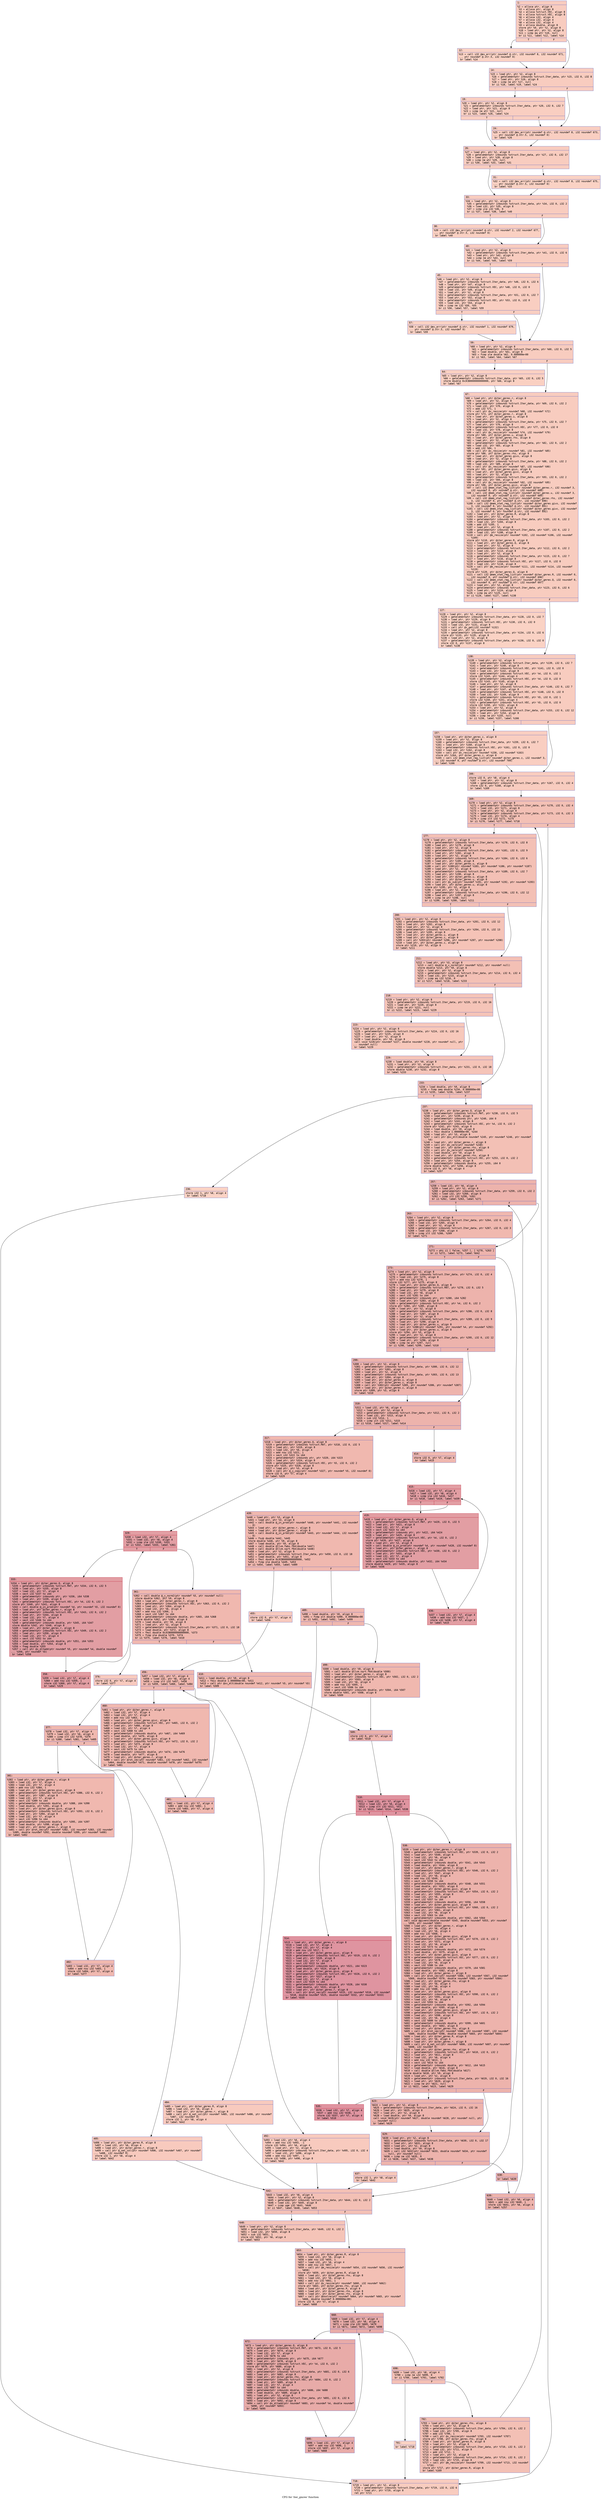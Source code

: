 digraph "CFG for 'iter_gmres' function" {
	label="CFG for 'iter_gmres' function";

	Node0x6000006f90e0 [shape=record,color="#3d50c3ff", style=filled, fillcolor="#f08b6e70" fontname="Courier",label="{1:\l|  %2 = alloca ptr, align 8\l  %3 = alloca ptr, align 8\l  %4 = alloca %struct.VEC, align 8\l  %5 = alloca %struct.VEC, align 8\l  %6 = alloca i32, align 4\l  %7 = alloca i32, align 4\l  %8 = alloca i32, align 4\l  %9 = alloca double, align 8\l  store ptr %0, ptr %2, align 8\l  %10 = load ptr, ptr %2, align 8\l  %11 = icmp eq ptr %10, null\l  br i1 %11, label %12, label %14\l|{<s0>T|<s1>F}}"];
	Node0x6000006f90e0:s0 -> Node0x6000006f9130[tooltip="1 -> 12\nProbability 37.50%" ];
	Node0x6000006f90e0:s1 -> Node0x6000006f9180[tooltip="1 -> 14\nProbability 62.50%" ];
	Node0x6000006f9130 [shape=record,color="#3d50c3ff", style=filled, fillcolor="#f4987a70" fontname="Courier",label="{12:\l|  %13 = call i32 @ev_err(ptr noundef @.str, i32 noundef 8, i32 noundef 671,\l... ptr noundef @.str.5, i32 noundef 0)\l  br label %14\l}"];
	Node0x6000006f9130 -> Node0x6000006f9180[tooltip="12 -> 14\nProbability 100.00%" ];
	Node0x6000006f9180 [shape=record,color="#3d50c3ff", style=filled, fillcolor="#f08b6e70" fontname="Courier",label="{14:\l|  %15 = load ptr, ptr %2, align 8\l  %16 = getelementptr inbounds %struct.Iter_data, ptr %15, i32 0, i32 8\l  %17 = load ptr, ptr %16, align 8\l  %18 = icmp ne ptr %17, null\l  br i1 %18, label %19, label %24\l|{<s0>T|<s1>F}}"];
	Node0x6000006f9180:s0 -> Node0x6000006f91d0[tooltip="14 -> 19\nProbability 62.50%" ];
	Node0x6000006f9180:s1 -> Node0x6000006f9220[tooltip="14 -> 24\nProbability 37.50%" ];
	Node0x6000006f91d0 [shape=record,color="#3d50c3ff", style=filled, fillcolor="#f2907270" fontname="Courier",label="{19:\l|  %20 = load ptr, ptr %2, align 8\l  %21 = getelementptr inbounds %struct.Iter_data, ptr %20, i32 0, i32 7\l  %22 = load ptr, ptr %21, align 8\l  %23 = icmp ne ptr %22, null\l  br i1 %23, label %26, label %24\l|{<s0>T|<s1>F}}"];
	Node0x6000006f91d0:s0 -> Node0x6000006f9270[tooltip="19 -> 26\nProbability 62.50%" ];
	Node0x6000006f91d0:s1 -> Node0x6000006f9220[tooltip="19 -> 24\nProbability 37.50%" ];
	Node0x6000006f9220 [shape=record,color="#3d50c3ff", style=filled, fillcolor="#f2907270" fontname="Courier",label="{24:\l|  %25 = call i32 @ev_err(ptr noundef @.str, i32 noundef 8, i32 noundef 673,\l... ptr noundef @.str.5, i32 noundef 0)\l  br label %26\l}"];
	Node0x6000006f9220 -> Node0x6000006f9270[tooltip="24 -> 26\nProbability 100.00%" ];
	Node0x6000006f9270 [shape=record,color="#3d50c3ff", style=filled, fillcolor="#f08b6e70" fontname="Courier",label="{26:\l|  %27 = load ptr, ptr %2, align 8\l  %28 = getelementptr inbounds %struct.Iter_data, ptr %27, i32 0, i32 17\l  %29 = load ptr, ptr %28, align 8\l  %30 = icmp ne ptr %29, null\l  br i1 %30, label %33, label %31\l|{<s0>T|<s1>F}}"];
	Node0x6000006f9270:s0 -> Node0x6000006f9310[tooltip="26 -> 33\nProbability 62.50%" ];
	Node0x6000006f9270:s1 -> Node0x6000006f92c0[tooltip="26 -> 31\nProbability 37.50%" ];
	Node0x6000006f92c0 [shape=record,color="#3d50c3ff", style=filled, fillcolor="#f4987a70" fontname="Courier",label="{31:\l|  %32 = call i32 @ev_err(ptr noundef @.str, i32 noundef 8, i32 noundef 675,\l... ptr noundef @.str.5, i32 noundef 0)\l  br label %33\l}"];
	Node0x6000006f92c0 -> Node0x6000006f9310[tooltip="31 -> 33\nProbability 100.00%" ];
	Node0x6000006f9310 [shape=record,color="#3d50c3ff", style=filled, fillcolor="#f08b6e70" fontname="Courier",label="{33:\l|  %34 = load ptr, ptr %2, align 8\l  %35 = getelementptr inbounds %struct.Iter_data, ptr %34, i32 0, i32 2\l  %36 = load i32, ptr %35, align 8\l  %37 = icmp ule i32 %36, 0\l  br i1 %37, label %38, label %40\l|{<s0>T|<s1>F}}"];
	Node0x6000006f9310:s0 -> Node0x6000006f9360[tooltip="33 -> 38\nProbability 50.00%" ];
	Node0x6000006f9310:s1 -> Node0x6000006f93b0[tooltip="33 -> 40\nProbability 50.00%" ];
	Node0x6000006f9360 [shape=record,color="#3d50c3ff", style=filled, fillcolor="#f3947570" fontname="Courier",label="{38:\l|  %39 = call i32 @ev_err(ptr noundef @.str, i32 noundef 2, i32 noundef 677,\l... ptr noundef @.str.5, i32 noundef 0)\l  br label %40\l}"];
	Node0x6000006f9360 -> Node0x6000006f93b0[tooltip="38 -> 40\nProbability 100.00%" ];
	Node0x6000006f93b0 [shape=record,color="#3d50c3ff", style=filled, fillcolor="#f08b6e70" fontname="Courier",label="{40:\l|  %41 = load ptr, ptr %2, align 8\l  %42 = getelementptr inbounds %struct.Iter_data, ptr %41, i32 0, i32 6\l  %43 = load ptr, ptr %42, align 8\l  %44 = icmp ne ptr %43, null\l  br i1 %44, label %45, label %59\l|{<s0>T|<s1>F}}"];
	Node0x6000006f93b0:s0 -> Node0x6000006f9400[tooltip="40 -> 45\nProbability 62.50%" ];
	Node0x6000006f93b0:s1 -> Node0x6000006f94a0[tooltip="40 -> 59\nProbability 37.50%" ];
	Node0x6000006f9400 [shape=record,color="#3d50c3ff", style=filled, fillcolor="#f2907270" fontname="Courier",label="{45:\l|  %46 = load ptr, ptr %2, align 8\l  %47 = getelementptr inbounds %struct.Iter_data, ptr %46, i32 0, i32 6\l  %48 = load ptr, ptr %47, align 8\l  %49 = getelementptr inbounds %struct.VEC, ptr %48, i32 0, i32 0\l  %50 = load i32, ptr %49, align 8\l  %51 = load ptr, ptr %2, align 8\l  %52 = getelementptr inbounds %struct.Iter_data, ptr %51, i32 0, i32 7\l  %53 = load ptr, ptr %52, align 8\l  %54 = getelementptr inbounds %struct.VEC, ptr %53, i32 0, i32 0\l  %55 = load i32, ptr %54, align 8\l  %56 = icmp ne i32 %50, %55\l  br i1 %56, label %57, label %59\l|{<s0>T|<s1>F}}"];
	Node0x6000006f9400:s0 -> Node0x6000006f9450[tooltip="45 -> 57\nProbability 50.00%" ];
	Node0x6000006f9400:s1 -> Node0x6000006f94a0[tooltip="45 -> 59\nProbability 50.00%" ];
	Node0x6000006f9450 [shape=record,color="#3d50c3ff", style=filled, fillcolor="#f4987a70" fontname="Courier",label="{57:\l|  %58 = call i32 @ev_err(ptr noundef @.str, i32 noundef 1, i32 noundef 679,\l... ptr noundef @.str.5, i32 noundef 0)\l  br label %59\l}"];
	Node0x6000006f9450 -> Node0x6000006f94a0[tooltip="57 -> 59\nProbability 100.00%" ];
	Node0x6000006f94a0 [shape=record,color="#3d50c3ff", style=filled, fillcolor="#f08b6e70" fontname="Courier",label="{59:\l|  %60 = load ptr, ptr %2, align 8\l  %61 = getelementptr inbounds %struct.Iter_data, ptr %60, i32 0, i32 5\l  %62 = load double, ptr %61, align 8\l  %63 = fcmp ole double %62, 0.000000e+00\l  br i1 %63, label %64, label %67\l|{<s0>T|<s1>F}}"];
	Node0x6000006f94a0:s0 -> Node0x6000006f94f0[tooltip="59 -> 64\nProbability 50.00%" ];
	Node0x6000006f94a0:s1 -> Node0x6000006f9540[tooltip="59 -> 67\nProbability 50.00%" ];
	Node0x6000006f94f0 [shape=record,color="#3d50c3ff", style=filled, fillcolor="#f3947570" fontname="Courier",label="{64:\l|  %65 = load ptr, ptr %2, align 8\l  %66 = getelementptr inbounds %struct.Iter_data, ptr %65, i32 0, i32 5\l  store double 0x3CB0000000000000, ptr %66, align 8\l  br label %67\l}"];
	Node0x6000006f94f0 -> Node0x6000006f9540[tooltip="64 -> 67\nProbability 100.00%" ];
	Node0x6000006f9540 [shape=record,color="#3d50c3ff", style=filled, fillcolor="#f08b6e70" fontname="Courier",label="{67:\l|  %68 = load ptr, ptr @iter_gmres.r, align 8\l  %69 = load ptr, ptr %2, align 8\l  %70 = getelementptr inbounds %struct.Iter_data, ptr %69, i32 0, i32 2\l  %71 = load i32, ptr %70, align 8\l  %72 = add i32 %71, 1\l  %73 = call ptr @v_resize(ptr noundef %68, i32 noundef %72)\l  store ptr %73, ptr @iter_gmres.r, align 8\l  %74 = load ptr, ptr @iter_gmres.u, align 8\l  %75 = load ptr, ptr %2, align 8\l  %76 = getelementptr inbounds %struct.Iter_data, ptr %75, i32 0, i32 7\l  %77 = load ptr, ptr %76, align 8\l  %78 = getelementptr inbounds %struct.VEC, ptr %77, i32 0, i32 0\l  %79 = load i32, ptr %78, align 8\l  %80 = call ptr @v_resize(ptr noundef %74, i32 noundef %79)\l  store ptr %80, ptr @iter_gmres.u, align 8\l  %81 = load ptr, ptr @iter_gmres.rhs, align 8\l  %82 = load ptr, ptr %2, align 8\l  %83 = getelementptr inbounds %struct.Iter_data, ptr %82, i32 0, i32 2\l  %84 = load i32, ptr %83, align 8\l  %85 = add i32 %84, 1\l  %86 = call ptr @v_resize(ptr noundef %81, i32 noundef %85)\l  store ptr %86, ptr @iter_gmres.rhs, align 8\l  %87 = load ptr, ptr @iter_gmres.givs, align 8\l  %88 = load ptr, ptr %2, align 8\l  %89 = getelementptr inbounds %struct.Iter_data, ptr %88, i32 0, i32 2\l  %90 = load i32, ptr %89, align 8\l  %91 = call ptr @v_resize(ptr noundef %87, i32 noundef %90)\l  store ptr %91, ptr @iter_gmres.givs, align 8\l  %92 = load ptr, ptr @iter_gmres.givc, align 8\l  %93 = load ptr, ptr %2, align 8\l  %94 = getelementptr inbounds %struct.Iter_data, ptr %93, i32 0, i32 2\l  %95 = load i32, ptr %94, align 8\l  %96 = call ptr @v_resize(ptr noundef %92, i32 noundef %95)\l  store ptr %96, ptr @iter_gmres.givc, align 8\l  %97 = call i32 @mem_stat_reg_list(ptr noundef @iter_gmres.r, i32 noundef 3,\l... i32 noundef 0, ptr noundef @.str, i32 noundef 688)\l  %98 = call i32 @mem_stat_reg_list(ptr noundef @iter_gmres.u, i32 noundef 3,\l... i32 noundef 0, ptr noundef @.str, i32 noundef 689)\l  %99 = call i32 @mem_stat_reg_list(ptr noundef @iter_gmres.rhs, i32 noundef\l... 3, i32 noundef 0, ptr noundef @.str, i32 noundef 690)\l  %100 = call i32 @mem_stat_reg_list(ptr noundef @iter_gmres.givs, i32 noundef\l... 3, i32 noundef 0, ptr noundef @.str, i32 noundef 691)\l  %101 = call i32 @mem_stat_reg_list(ptr noundef @iter_gmres.givc, i32 noundef\l... 3, i32 noundef 0, ptr noundef @.str, i32 noundef 692)\l  %102 = load ptr, ptr @iter_gmres.R, align 8\l  %103 = load ptr, ptr %2, align 8\l  %104 = getelementptr inbounds %struct.Iter_data, ptr %103, i32 0, i32 2\l  %105 = load i32, ptr %104, align 8\l  %106 = add i32 %105, 1\l  %107 = load ptr, ptr %2, align 8\l  %108 = getelementptr inbounds %struct.Iter_data, ptr %107, i32 0, i32 2\l  %109 = load i32, ptr %108, align 8\l  %110 = call ptr @m_resize(ptr noundef %102, i32 noundef %106, i32 noundef\l... %109)\l  store ptr %110, ptr @iter_gmres.R, align 8\l  %111 = load ptr, ptr @iter_gmres.Q, align 8\l  %112 = load ptr, ptr %2, align 8\l  %113 = getelementptr inbounds %struct.Iter_data, ptr %112, i32 0, i32 2\l  %114 = load i32, ptr %113, align 8\l  %115 = load ptr, ptr %2, align 8\l  %116 = getelementptr inbounds %struct.Iter_data, ptr %115, i32 0, i32 7\l  %117 = load ptr, ptr %116, align 8\l  %118 = getelementptr inbounds %struct.VEC, ptr %117, i32 0, i32 0\l  %119 = load i32, ptr %118, align 8\l  %120 = call ptr @m_resize(ptr noundef %111, i32 noundef %114, i32 noundef\l... %119)\l  store ptr %120, ptr @iter_gmres.Q, align 8\l  %121 = call i32 @mem_stat_reg_list(ptr noundef @iter_gmres.R, i32 noundef 0,\l... i32 noundef 0, ptr noundef @.str, i32 noundef 696)\l  %122 = call i32 @mem_stat_reg_list(ptr noundef @iter_gmres.Q, i32 noundef 0,\l... i32 noundef 0, ptr noundef @.str, i32 noundef 697)\l  %123 = load ptr, ptr %2, align 8\l  %124 = getelementptr inbounds %struct.Iter_data, ptr %123, i32 0, i32 6\l  %125 = load ptr, ptr %124, align 8\l  %126 = icmp eq ptr %125, null\l  br i1 %126, label %127, label %138\l|{<s0>T|<s1>F}}"];
	Node0x6000006f9540:s0 -> Node0x6000006f9590[tooltip="67 -> 127\nProbability 37.50%" ];
	Node0x6000006f9540:s1 -> Node0x6000006f95e0[tooltip="67 -> 138\nProbability 62.50%" ];
	Node0x6000006f9590 [shape=record,color="#3d50c3ff", style=filled, fillcolor="#f4987a70" fontname="Courier",label="{127:\l|  %128 = load ptr, ptr %2, align 8\l  %129 = getelementptr inbounds %struct.Iter_data, ptr %128, i32 0, i32 7\l  %130 = load ptr, ptr %129, align 8\l  %131 = getelementptr inbounds %struct.VEC, ptr %130, i32 0, i32 0\l  %132 = load i32, ptr %131, align 8\l  %133 = call ptr @v_get(i32 noundef %132)\l  %134 = load ptr, ptr %2, align 8\l  %135 = getelementptr inbounds %struct.Iter_data, ptr %134, i32 0, i32 6\l  store ptr %133, ptr %135, align 8\l  %136 = load ptr, ptr %2, align 8\l  %137 = getelementptr inbounds %struct.Iter_data, ptr %136, i32 0, i32 0\l  store i32 0, ptr %137, align 8\l  br label %138\l}"];
	Node0x6000006f9590 -> Node0x6000006f95e0[tooltip="127 -> 138\nProbability 100.00%" ];
	Node0x6000006f95e0 [shape=record,color="#3d50c3ff", style=filled, fillcolor="#f08b6e70" fontname="Courier",label="{138:\l|  %139 = load ptr, ptr %2, align 8\l  %140 = getelementptr inbounds %struct.Iter_data, ptr %139, i32 0, i32 7\l  %141 = load ptr, ptr %140, align 8\l  %142 = getelementptr inbounds %struct.VEC, ptr %141, i32 0, i32 0\l  %143 = load i32, ptr %142, align 8\l  %144 = getelementptr inbounds %struct.VEC, ptr %4, i32 0, i32 1\l  store i32 %143, ptr %144, align 4\l  %145 = getelementptr inbounds %struct.VEC, ptr %4, i32 0, i32 0\l  store i32 %143, ptr %145, align 8\l  %146 = load ptr, ptr %2, align 8\l  %147 = getelementptr inbounds %struct.Iter_data, ptr %146, i32 0, i32 7\l  %148 = load ptr, ptr %147, align 8\l  %149 = getelementptr inbounds %struct.VEC, ptr %148, i32 0, i32 0\l  %150 = load i32, ptr %149, align 8\l  %151 = getelementptr inbounds %struct.VEC, ptr %5, i32 0, i32 1\l  store i32 %150, ptr %151, align 4\l  %152 = getelementptr inbounds %struct.VEC, ptr %5, i32 0, i32 0\l  store i32 %150, ptr %152, align 8\l  %153 = load ptr, ptr %2, align 8\l  %154 = getelementptr inbounds %struct.Iter_data, ptr %153, i32 0, i32 12\l  %155 = load ptr, ptr %154, align 8\l  %156 = icmp ne ptr %155, null\l  br i1 %156, label %157, label %166\l|{<s0>T|<s1>F}}"];
	Node0x6000006f95e0:s0 -> Node0x6000006f9630[tooltip="138 -> 157\nProbability 62.50%" ];
	Node0x6000006f95e0:s1 -> Node0x6000006f9680[tooltip="138 -> 166\nProbability 37.50%" ];
	Node0x6000006f9630 [shape=record,color="#3d50c3ff", style=filled, fillcolor="#f2907270" fontname="Courier",label="{157:\l|  %158 = load ptr, ptr @iter_gmres.z, align 8\l  %159 = load ptr, ptr %2, align 8\l  %160 = getelementptr inbounds %struct.Iter_data, ptr %159, i32 0, i32 7\l  %161 = load ptr, ptr %160, align 8\l  %162 = getelementptr inbounds %struct.VEC, ptr %161, i32 0, i32 0\l  %163 = load i32, ptr %162, align 8\l  %164 = call ptr @v_resize(ptr noundef %158, i32 noundef %163)\l  store ptr %164, ptr @iter_gmres.z, align 8\l  %165 = call i32 @mem_stat_reg_list(ptr noundef @iter_gmres.z, i32 noundef 3,\l... i32 noundef 0, ptr noundef @.str, i32 noundef 709)\l  br label %166\l}"];
	Node0x6000006f9630 -> Node0x6000006f9680[tooltip="157 -> 166\nProbability 100.00%" ];
	Node0x6000006f9680 [shape=record,color="#3d50c3ff", style=filled, fillcolor="#f08b6e70" fontname="Courier",label="{166:\l|  store i32 0, ptr %8, align 4\l  %167 = load ptr, ptr %2, align 8\l  %168 = getelementptr inbounds %struct.Iter_data, ptr %167, i32 0, i32 4\l  store i32 0, ptr %168, align 8\l  br label %169\l}"];
	Node0x6000006f9680 -> Node0x6000006f96d0[tooltip="166 -> 169\nProbability 100.00%" ];
	Node0x6000006f96d0 [shape=record,color="#3d50c3ff", style=filled, fillcolor="#e5705870" fontname="Courier",label="{169:\l|  %170 = load ptr, ptr %2, align 8\l  %171 = getelementptr inbounds %struct.Iter_data, ptr %170, i32 0, i32 4\l  %172 = load i32, ptr %171, align 8\l  %173 = load ptr, ptr %2, align 8\l  %174 = getelementptr inbounds %struct.Iter_data, ptr %173, i32 0, i32 3\l  %175 = load i32, ptr %174, align 4\l  %176 = icmp slt i32 %172, %175\l  br i1 %176, label %177, label %718\l|{<s0>T|<s1>F}}"];
	Node0x6000006f96d0:s0 -> Node0x6000006f9720[tooltip="169 -> 177\nProbability 96.88%" ];
	Node0x6000006f96d0:s1 -> Node0x6000006fa940[tooltip="169 -> 718\nProbability 3.12%" ];
	Node0x6000006f9720 [shape=record,color="#3d50c3ff", style=filled, fillcolor="#e5705870" fontname="Courier",label="{177:\l|  %178 = load ptr, ptr %2, align 8\l  %179 = getelementptr inbounds %struct.Iter_data, ptr %178, i32 0, i32 8\l  %180 = load ptr, ptr %179, align 8\l  %181 = load ptr, ptr %2, align 8\l  %182 = getelementptr inbounds %struct.Iter_data, ptr %181, i32 0, i32 9\l  %183 = load ptr, ptr %182, align 8\l  %184 = load ptr, ptr %2, align 8\l  %185 = getelementptr inbounds %struct.Iter_data, ptr %184, i32 0, i32 6\l  %186 = load ptr, ptr %185, align 8\l  %187 = load ptr, ptr @iter_gmres.u, align 8\l  %188 = call ptr %180(ptr noundef %183, ptr noundef %186, ptr noundef %187)\l  %189 = load ptr, ptr %2, align 8\l  %190 = getelementptr inbounds %struct.Iter_data, ptr %189, i32 0, i32 7\l  %191 = load ptr, ptr %190, align 8\l  %192 = load ptr, ptr @iter_gmres.u, align 8\l  %193 = load ptr, ptr @iter_gmres.u, align 8\l  %194 = call ptr @v_sub(ptr noundef %191, ptr noundef %192, ptr noundef %193)\l  %195 = load ptr, ptr @iter_gmres.u, align 8\l  store ptr %195, ptr %3, align 8\l  %196 = load ptr, ptr %2, align 8\l  %197 = getelementptr inbounds %struct.Iter_data, ptr %196, i32 0, i32 12\l  %198 = load ptr, ptr %197, align 8\l  %199 = icmp ne ptr %198, null\l  br i1 %199, label %200, label %211\l|{<s0>T|<s1>F}}"];
	Node0x6000006f9720:s0 -> Node0x6000006f9770[tooltip="177 -> 200\nProbability 62.50%" ];
	Node0x6000006f9720:s1 -> Node0x6000006f97c0[tooltip="177 -> 211\nProbability 37.50%" ];
	Node0x6000006f9770 [shape=record,color="#3d50c3ff", style=filled, fillcolor="#e8765c70" fontname="Courier",label="{200:\l|  %201 = load ptr, ptr %2, align 8\l  %202 = getelementptr inbounds %struct.Iter_data, ptr %201, i32 0, i32 12\l  %203 = load ptr, ptr %202, align 8\l  %204 = load ptr, ptr %2, align 8\l  %205 = getelementptr inbounds %struct.Iter_data, ptr %204, i32 0, i32 13\l  %206 = load ptr, ptr %205, align 8\l  %207 = load ptr, ptr @iter_gmres.u, align 8\l  %208 = load ptr, ptr @iter_gmres.z, align 8\l  %209 = call ptr %203(ptr noundef %206, ptr noundef %207, ptr noundef %208)\l  %210 = load ptr, ptr @iter_gmres.z, align 8\l  store ptr %210, ptr %3, align 8\l  br label %211\l}"];
	Node0x6000006f9770 -> Node0x6000006f97c0[tooltip="200 -> 211\nProbability 100.00%" ];
	Node0x6000006f97c0 [shape=record,color="#3d50c3ff", style=filled, fillcolor="#e5705870" fontname="Courier",label="{211:\l|  %212 = load ptr, ptr %3, align 8\l  %213 = call double @_v_norm2(ptr noundef %212, ptr noundef null)\l  store double %213, ptr %9, align 8\l  %214 = load ptr, ptr %2, align 8\l  %215 = getelementptr inbounds %struct.Iter_data, ptr %214, i32 0, i32 4\l  %216 = load i32, ptr %215, align 8\l  %217 = icmp eq i32 %216, 0\l  br i1 %217, label %218, label %233\l|{<s0>T|<s1>F}}"];
	Node0x6000006f97c0:s0 -> Node0x6000006f9810[tooltip="211 -> 218\nProbability 37.50%" ];
	Node0x6000006f97c0:s1 -> Node0x6000006f9900[tooltip="211 -> 233\nProbability 62.50%" ];
	Node0x6000006f9810 [shape=record,color="#3d50c3ff", style=filled, fillcolor="#e97a5f70" fontname="Courier",label="{218:\l|  %219 = load ptr, ptr %2, align 8\l  %220 = getelementptr inbounds %struct.Iter_data, ptr %219, i32 0, i32 16\l  %221 = load ptr, ptr %220, align 8\l  %222 = icmp ne ptr %221, null\l  br i1 %222, label %223, label %229\l|{<s0>T|<s1>F}}"];
	Node0x6000006f9810:s0 -> Node0x6000006f9860[tooltip="218 -> 223\nProbability 62.50%" ];
	Node0x6000006f9810:s1 -> Node0x6000006f98b0[tooltip="218 -> 229\nProbability 37.50%" ];
	Node0x6000006f9860 [shape=record,color="#3d50c3ff", style=filled, fillcolor="#ed836670" fontname="Courier",label="{223:\l|  %224 = load ptr, ptr %2, align 8\l  %225 = getelementptr inbounds %struct.Iter_data, ptr %224, i32 0, i32 16\l  %226 = load ptr, ptr %225, align 8\l  %227 = load ptr, ptr %2, align 8\l  %228 = load double, ptr %9, align 8\l  call void %226(ptr noundef %227, double noundef %228, ptr noundef null, ptr\l... noundef null)\l  br label %229\l}"];
	Node0x6000006f9860 -> Node0x6000006f98b0[tooltip="223 -> 229\nProbability 100.00%" ];
	Node0x6000006f98b0 [shape=record,color="#3d50c3ff", style=filled, fillcolor="#e97a5f70" fontname="Courier",label="{229:\l|  %230 = load double, ptr %9, align 8\l  %231 = load ptr, ptr %2, align 8\l  %232 = getelementptr inbounds %struct.Iter_data, ptr %231, i32 0, i32 18\l  store double %230, ptr %232, align 8\l  br label %233\l}"];
	Node0x6000006f98b0 -> Node0x6000006f9900[tooltip="229 -> 233\nProbability 100.00%" ];
	Node0x6000006f9900 [shape=record,color="#3d50c3ff", style=filled, fillcolor="#e5705870" fontname="Courier",label="{233:\l|  %234 = load double, ptr %9, align 8\l  %235 = fcmp oeq double %234, 0.000000e+00\l  br i1 %235, label %236, label %237\l|{<s0>T|<s1>F}}"];
	Node0x6000006f9900:s0 -> Node0x6000006f9950[tooltip="233 -> 236\nProbability 3.12%" ];
	Node0x6000006f9900:s1 -> Node0x6000006f99a0[tooltip="233 -> 237\nProbability 96.88%" ];
	Node0x6000006f9950 [shape=record,color="#3d50c3ff", style=filled, fillcolor="#f4987a70" fontname="Courier",label="{236:\l|  store i32 1, ptr %8, align 4\l  br label %718\l}"];
	Node0x6000006f9950 -> Node0x6000006fa940[tooltip="236 -> 718\nProbability 100.00%" ];
	Node0x6000006f99a0 [shape=record,color="#3d50c3ff", style=filled, fillcolor="#e5705870" fontname="Courier",label="{237:\l|  %238 = load ptr, ptr @iter_gmres.Q, align 8\l  %239 = getelementptr inbounds %struct.MAT, ptr %238, i32 0, i32 5\l  %240 = load ptr, ptr %239, align 8\l  %241 = getelementptr inbounds ptr, ptr %240, i64 0\l  %242 = load ptr, ptr %241, align 8\l  %243 = getelementptr inbounds %struct.VEC, ptr %4, i32 0, i32 2\l  store ptr %242, ptr %243, align 8\l  %244 = load double, ptr %9, align 8\l  %245 = fdiv double 1.000000e+00, %244\l  %246 = load ptr, ptr %3, align 8\l  %247 = call ptr @sv_mlt(double noundef %245, ptr noundef %246, ptr noundef\l... %4)\l  %248 = load ptr, ptr @iter_gmres.r, align 8\l  %249 = call ptr @v_zero(ptr noundef %248)\l  %250 = load ptr, ptr @iter_gmres.rhs, align 8\l  %251 = call ptr @v_zero(ptr noundef %250)\l  %252 = load double, ptr %9, align 8\l  %253 = load ptr, ptr @iter_gmres.rhs, align 8\l  %254 = getelementptr inbounds %struct.VEC, ptr %253, i32 0, i32 2\l  %255 = load ptr, ptr %254, align 8\l  %256 = getelementptr inbounds double, ptr %255, i64 0\l  store double %252, ptr %256, align 8\l  store i32 0, ptr %6, align 4\l  br label %257\l}"];
	Node0x6000006f99a0 -> Node0x6000006f99f0[tooltip="237 -> 257\nProbability 100.00%" ];
	Node0x6000006f99f0 [shape=record,color="#3d50c3ff", style=filled, fillcolor="#d6524470" fontname="Courier",label="{257:\l|  %258 = load i32, ptr %6, align 4\l  %259 = load ptr, ptr %2, align 8\l  %260 = getelementptr inbounds %struct.Iter_data, ptr %259, i32 0, i32 2\l  %261 = load i32, ptr %260, align 8\l  %262 = icmp ult i32 %258, %261\l  br i1 %262, label %263, label %271\l|{<s0>T|<s1>F}}"];
	Node0x6000006f99f0:s0 -> Node0x6000006f9a40[tooltip="257 -> 263\nProbability 50.00%" ];
	Node0x6000006f99f0:s1 -> Node0x6000006f9a90[tooltip="257 -> 271\nProbability 50.00%" ];
	Node0x6000006f9a40 [shape=record,color="#3d50c3ff", style=filled, fillcolor="#dc5d4a70" fontname="Courier",label="{263:\l|  %264 = load ptr, ptr %2, align 8\l  %265 = getelementptr inbounds %struct.Iter_data, ptr %264, i32 0, i32 4\l  %266 = load i32, ptr %265, align 8\l  %267 = load ptr, ptr %2, align 8\l  %268 = getelementptr inbounds %struct.Iter_data, ptr %267, i32 0, i32 3\l  %269 = load i32, ptr %268, align 4\l  %270 = icmp slt i32 %266, %269\l  br label %271\l}"];
	Node0x6000006f9a40 -> Node0x6000006f9a90[tooltip="263 -> 271\nProbability 100.00%" ];
	Node0x6000006f9a90 [shape=record,color="#3d50c3ff", style=filled, fillcolor="#d6524470" fontname="Courier",label="{271:\l|  %272 = phi i1 [ false, %257 ], [ %270, %263 ]\l  br i1 %272, label %273, label %642\l|{<s0>T|<s1>F}}"];
	Node0x6000006f9a90:s0 -> Node0x6000006f9ae0[tooltip="271 -> 273\nProbability 96.88%" ];
	Node0x6000006f9a90:s1 -> Node0x6000006fa670[tooltip="271 -> 642\nProbability 3.12%" ];
	Node0x6000006f9ae0 [shape=record,color="#3d50c3ff", style=filled, fillcolor="#d6524470" fontname="Courier",label="{273:\l|  %274 = load ptr, ptr %2, align 8\l  %275 = getelementptr inbounds %struct.Iter_data, ptr %274, i32 0, i32 4\l  %276 = load i32, ptr %275, align 8\l  %277 = add nsw i32 %276, 1\l  store i32 %277, ptr %275, align 8\l  %278 = load ptr, ptr @iter_gmres.Q, align 8\l  %279 = getelementptr inbounds %struct.MAT, ptr %278, i32 0, i32 5\l  %280 = load ptr, ptr %279, align 8\l  %281 = load i32, ptr %6, align 4\l  %282 = sext i32 %281 to i64\l  %283 = getelementptr inbounds ptr, ptr %280, i64 %282\l  %284 = load ptr, ptr %283, align 8\l  %285 = getelementptr inbounds %struct.VEC, ptr %4, i32 0, i32 2\l  store ptr %284, ptr %285, align 8\l  %286 = load ptr, ptr %2, align 8\l  %287 = getelementptr inbounds %struct.Iter_data, ptr %286, i32 0, i32 8\l  %288 = load ptr, ptr %287, align 8\l  %289 = load ptr, ptr %2, align 8\l  %290 = getelementptr inbounds %struct.Iter_data, ptr %289, i32 0, i32 9\l  %291 = load ptr, ptr %290, align 8\l  %292 = load ptr, ptr @iter_gmres.u, align 8\l  %293 = call ptr %288(ptr noundef %291, ptr noundef %4, ptr noundef %292)\l  %294 = load ptr, ptr @iter_gmres.u, align 8\l  store ptr %294, ptr %3, align 8\l  %295 = load ptr, ptr %2, align 8\l  %296 = getelementptr inbounds %struct.Iter_data, ptr %295, i32 0, i32 12\l  %297 = load ptr, ptr %296, align 8\l  %298 = icmp ne ptr %297, null\l  br i1 %298, label %299, label %310\l|{<s0>T|<s1>F}}"];
	Node0x6000006f9ae0:s0 -> Node0x6000006f9b30[tooltip="273 -> 299\nProbability 62.50%" ];
	Node0x6000006f9ae0:s1 -> Node0x6000006f9b80[tooltip="273 -> 310\nProbability 37.50%" ];
	Node0x6000006f9b30 [shape=record,color="#3d50c3ff", style=filled, fillcolor="#d8564670" fontname="Courier",label="{299:\l|  %300 = load ptr, ptr %2, align 8\l  %301 = getelementptr inbounds %struct.Iter_data, ptr %300, i32 0, i32 12\l  %302 = load ptr, ptr %301, align 8\l  %303 = load ptr, ptr %2, align 8\l  %304 = getelementptr inbounds %struct.Iter_data, ptr %303, i32 0, i32 13\l  %305 = load ptr, ptr %304, align 8\l  %306 = load ptr, ptr @iter_gmres.u, align 8\l  %307 = load ptr, ptr @iter_gmres.z, align 8\l  %308 = call ptr %302(ptr noundef %305, ptr noundef %306, ptr noundef %307)\l  %309 = load ptr, ptr @iter_gmres.z, align 8\l  store ptr %309, ptr %3, align 8\l  br label %310\l}"];
	Node0x6000006f9b30 -> Node0x6000006f9b80[tooltip="299 -> 310\nProbability 100.00%" ];
	Node0x6000006f9b80 [shape=record,color="#3d50c3ff", style=filled, fillcolor="#d6524470" fontname="Courier",label="{310:\l|  %311 = load i32, ptr %6, align 4\l  %312 = load ptr, ptr %2, align 8\l  %313 = getelementptr inbounds %struct.Iter_data, ptr %312, i32 0, i32 2\l  %314 = load i32, ptr %313, align 8\l  %315 = sub i32 %314, 1\l  %316 = icmp ult i32 %311, %315\l  br i1 %316, label %317, label %414\l|{<s0>T|<s1>F}}"];
	Node0x6000006f9b80:s0 -> Node0x6000006f9bd0[tooltip="310 -> 317\nProbability 50.00%" ];
	Node0x6000006f9b80:s1 -> Node0x6000006f9f40[tooltip="310 -> 414\nProbability 50.00%" ];
	Node0x6000006f9bd0 [shape=record,color="#3d50c3ff", style=filled, fillcolor="#dc5d4a70" fontname="Courier",label="{317:\l|  %318 = load ptr, ptr @iter_gmres.Q, align 8\l  %319 = getelementptr inbounds %struct.MAT, ptr %318, i32 0, i32 5\l  %320 = load ptr, ptr %319, align 8\l  %321 = load i32, ptr %6, align 4\l  %322 = add nsw i32 %321, 1\l  %323 = sext i32 %322 to i64\l  %324 = getelementptr inbounds ptr, ptr %320, i64 %323\l  %325 = load ptr, ptr %324, align 8\l  %326 = getelementptr inbounds %struct.VEC, ptr %5, i32 0, i32 2\l  store ptr %325, ptr %326, align 8\l  %327 = load ptr, ptr %3, align 8\l  %328 = call ptr @_v_copy(ptr noundef %327, ptr noundef %5, i32 noundef 0)\l  store i32 0, ptr %7, align 4\l  br label %329\l}"];
	Node0x6000006f9bd0 -> Node0x6000006f9c20[tooltip="317 -> 329\nProbability 100.00%" ];
	Node0x6000006f9c20 [shape=record,color="#b70d28ff", style=filled, fillcolor="#be242e70" fontname="Courier",label="{329:\l|  %330 = load i32, ptr %7, align 4\l  %331 = load i32, ptr %6, align 4\l  %332 = icmp sle i32 %330, %331\l  br i1 %332, label %333, label %361\l|{<s0>T|<s1>F}}"];
	Node0x6000006f9c20:s0 -> Node0x6000006f9c70[tooltip="329 -> 333\nProbability 96.88%" ];
	Node0x6000006f9c20:s1 -> Node0x6000006f9d10[tooltip="329 -> 361\nProbability 3.12%" ];
	Node0x6000006f9c70 [shape=record,color="#b70d28ff", style=filled, fillcolor="#be242e70" fontname="Courier",label="{333:\l|  %334 = load ptr, ptr @iter_gmres.Q, align 8\l  %335 = getelementptr inbounds %struct.MAT, ptr %334, i32 0, i32 5\l  %336 = load ptr, ptr %335, align 8\l  %337 = load i32, ptr %7, align 4\l  %338 = sext i32 %337 to i64\l  %339 = getelementptr inbounds ptr, ptr %336, i64 %338\l  %340 = load ptr, ptr %339, align 8\l  %341 = getelementptr inbounds %struct.VEC, ptr %4, i32 0, i32 2\l  store ptr %340, ptr %341, align 8\l  %342 = call double @_in_prod(ptr noundef %4, ptr noundef %5, i32 noundef 0)\l  %343 = load ptr, ptr @iter_gmres.r, align 8\l  %344 = getelementptr inbounds %struct.VEC, ptr %343, i32 0, i32 2\l  %345 = load ptr, ptr %344, align 8\l  %346 = load i32, ptr %7, align 4\l  %347 = sext i32 %346 to i64\l  %348 = getelementptr inbounds double, ptr %345, i64 %347\l  store double %342, ptr %348, align 8\l  %349 = load ptr, ptr @iter_gmres.r, align 8\l  %350 = getelementptr inbounds %struct.VEC, ptr %349, i32 0, i32 2\l  %351 = load ptr, ptr %350, align 8\l  %352 = load i32, ptr %7, align 4\l  %353 = sext i32 %352 to i64\l  %354 = getelementptr inbounds double, ptr %351, i64 %353\l  %355 = load double, ptr %354, align 8\l  %356 = fneg double %355\l  %357 = call ptr @v_mltadd(ptr noundef %5, ptr noundef %4, double noundef\l... %356, ptr noundef %5)\l  br label %358\l}"];
	Node0x6000006f9c70 -> Node0x6000006f9cc0[tooltip="333 -> 358\nProbability 100.00%" ];
	Node0x6000006f9cc0 [shape=record,color="#b70d28ff", style=filled, fillcolor="#be242e70" fontname="Courier",label="{358:\l|  %359 = load i32, ptr %7, align 4\l  %360 = add nsw i32 %359, 1\l  store i32 %360, ptr %7, align 4\l  br label %329\l}"];
	Node0x6000006f9cc0 -> Node0x6000006f9c20[tooltip="358 -> 329\nProbability 100.00%" ];
	Node0x6000006f9d10 [shape=record,color="#3d50c3ff", style=filled, fillcolor="#dc5d4a70" fontname="Courier",label="{361:\l|  %362 = call double @_v_norm2(ptr noundef %5, ptr noundef null)\l  store double %362, ptr %9, align 8\l  %363 = load ptr, ptr @iter_gmres.r, align 8\l  %364 = getelementptr inbounds %struct.VEC, ptr %363, i32 0, i32 2\l  %365 = load ptr, ptr %364, align 8\l  %366 = load i32, ptr %6, align 4\l  %367 = add nsw i32 %366, 1\l  %368 = sext i32 %367 to i64\l  %369 = getelementptr inbounds double, ptr %365, i64 %368\l  store double %362, ptr %369, align 8\l  %370 = load double, ptr %9, align 8\l  %371 = load ptr, ptr %2, align 8\l  %372 = getelementptr inbounds %struct.Iter_data, ptr %371, i32 0, i32 18\l  %373 = load double, ptr %372, align 8\l  %374 = fmul double 0x3CB0000000000000, %373\l  %375 = fcmp ole double %370, %374\l  br i1 %375, label %376, label %410\l|{<s0>T|<s1>F}}"];
	Node0x6000006f9d10:s0 -> Node0x6000006f9d60[tooltip="361 -> 376\nProbability 3.12%" ];
	Node0x6000006f9d10:s1 -> Node0x6000006f9ef0[tooltip="361 -> 410\nProbability 96.88%" ];
	Node0x6000006f9d60 [shape=record,color="#3d50c3ff", style=filled, fillcolor="#ef886b70" fontname="Courier",label="{376:\l|  store i32 0, ptr %7, align 4\l  br label %377\l}"];
	Node0x6000006f9d60 -> Node0x6000006f9db0[tooltip="376 -> 377\nProbability 100.00%" ];
	Node0x6000006f9db0 [shape=record,color="#3d50c3ff", style=filled, fillcolor="#dc5d4a70" fontname="Courier",label="{377:\l|  %378 = load i32, ptr %7, align 4\l  %379 = load i32, ptr %6, align 4\l  %380 = icmp slt i32 %378, %379\l  br i1 %380, label %381, label %405\l|{<s0>T|<s1>F}}"];
	Node0x6000006f9db0:s0 -> Node0x6000006f9e00[tooltip="377 -> 381\nProbability 96.88%" ];
	Node0x6000006f9db0:s1 -> Node0x6000006f9ea0[tooltip="377 -> 405\nProbability 3.12%" ];
	Node0x6000006f9e00 [shape=record,color="#3d50c3ff", style=filled, fillcolor="#dc5d4a70" fontname="Courier",label="{381:\l|  %382 = load ptr, ptr @iter_gmres.r, align 8\l  %383 = load i32, ptr %7, align 4\l  %384 = load i32, ptr %7, align 4\l  %385 = add nsw i32 %384, 1\l  %386 = load ptr, ptr @iter_gmres.givc, align 8\l  %387 = getelementptr inbounds %struct.VEC, ptr %386, i32 0, i32 2\l  %388 = load ptr, ptr %387, align 8\l  %389 = load i32, ptr %7, align 4\l  %390 = sext i32 %389 to i64\l  %391 = getelementptr inbounds double, ptr %388, i64 %390\l  %392 = load double, ptr %391, align 8\l  %393 = load ptr, ptr @iter_gmres.givs, align 8\l  %394 = getelementptr inbounds %struct.VEC, ptr %393, i32 0, i32 2\l  %395 = load ptr, ptr %394, align 8\l  %396 = load i32, ptr %7, align 4\l  %397 = sext i32 %396 to i64\l  %398 = getelementptr inbounds double, ptr %395, i64 %397\l  %399 = load double, ptr %398, align 8\l  %400 = load ptr, ptr @iter_gmres.r, align 8\l  %401 = call ptr @rot_vec(ptr noundef %382, i32 noundef %383, i32 noundef\l... %385, double noundef %392, double noundef %399, ptr noundef %400)\l  br label %402\l}"];
	Node0x6000006f9e00 -> Node0x6000006f9e50[tooltip="381 -> 402\nProbability 100.00%" ];
	Node0x6000006f9e50 [shape=record,color="#3d50c3ff", style=filled, fillcolor="#dc5d4a70" fontname="Courier",label="{402:\l|  %403 = load i32, ptr %7, align 4\l  %404 = add nsw i32 %403, 1\l  store i32 %404, ptr %7, align 4\l  br label %377\l}"];
	Node0x6000006f9e50 -> Node0x6000006f9db0[tooltip="402 -> 377\nProbability 100.00%" ];
	Node0x6000006f9ea0 [shape=record,color="#3d50c3ff", style=filled, fillcolor="#ef886b70" fontname="Courier",label="{405:\l|  %406 = load ptr, ptr @iter_gmres.R, align 8\l  %407 = load i32, ptr %6, align 4\l  %408 = load ptr, ptr @iter_gmres.r, align 8\l  %409 = call ptr @_set_col(ptr noundef %406, i32 noundef %407, ptr noundef\l... %408, i32 noundef 0)\l  store i32 1, ptr %8, align 4\l  br label %642\l}"];
	Node0x6000006f9ea0 -> Node0x6000006fa670[tooltip="405 -> 642\nProbability 100.00%" ];
	Node0x6000006f9ef0 [shape=record,color="#3d50c3ff", style=filled, fillcolor="#dc5d4a70" fontname="Courier",label="{410:\l|  %411 = load double, ptr %9, align 8\l  %412 = fdiv double 1.000000e+00, %411\l  %413 = call ptr @sv_mlt(double noundef %412, ptr noundef %5, ptr noundef %5)\l  br label %509\l}"];
	Node0x6000006f9ef0 -> Node0x6000006fa350[tooltip="410 -> 509\nProbability 100.00%" ];
	Node0x6000006f9f40 [shape=record,color="#3d50c3ff", style=filled, fillcolor="#dc5d4a70" fontname="Courier",label="{414:\l|  store i32 0, ptr %7, align 4\l  br label %415\l}"];
	Node0x6000006f9f40 -> Node0x6000006f9f90[tooltip="414 -> 415\nProbability 100.00%" ];
	Node0x6000006f9f90 [shape=record,color="#b70d28ff", style=filled, fillcolor="#be242e70" fontname="Courier",label="{415:\l|  %416 = load i32, ptr %7, align 4\l  %417 = load i32, ptr %6, align 4\l  %418 = icmp sle i32 %416, %417\l  br i1 %418, label %419, label %439\l|{<s0>T|<s1>F}}"];
	Node0x6000006f9f90:s0 -> Node0x6000006f9fe0[tooltip="415 -> 419\nProbability 96.88%" ];
	Node0x6000006f9f90:s1 -> Node0x6000006fa080[tooltip="415 -> 439\nProbability 3.12%" ];
	Node0x6000006f9fe0 [shape=record,color="#b70d28ff", style=filled, fillcolor="#be242e70" fontname="Courier",label="{419:\l|  %420 = load ptr, ptr @iter_gmres.Q, align 8\l  %421 = getelementptr inbounds %struct.MAT, ptr %420, i32 0, i32 5\l  %422 = load ptr, ptr %421, align 8\l  %423 = load i32, ptr %7, align 4\l  %424 = sext i32 %423 to i64\l  %425 = getelementptr inbounds ptr, ptr %422, i64 %424\l  %426 = load ptr, ptr %425, align 8\l  %427 = getelementptr inbounds %struct.VEC, ptr %4, i32 0, i32 2\l  store ptr %426, ptr %427, align 8\l  %428 = load ptr, ptr %3, align 8\l  %429 = call double @_in_prod(ptr noundef %4, ptr noundef %428, i32 noundef 0)\l  %430 = load ptr, ptr @iter_gmres.r, align 8\l  %431 = getelementptr inbounds %struct.VEC, ptr %430, i32 0, i32 2\l  %432 = load ptr, ptr %431, align 8\l  %433 = load i32, ptr %7, align 4\l  %434 = sext i32 %433 to i64\l  %435 = getelementptr inbounds double, ptr %432, i64 %434\l  store double %429, ptr %435, align 8\l  br label %436\l}"];
	Node0x6000006f9fe0 -> Node0x6000006fa030[tooltip="419 -> 436\nProbability 100.00%" ];
	Node0x6000006fa030 [shape=record,color="#b70d28ff", style=filled, fillcolor="#be242e70" fontname="Courier",label="{436:\l|  %437 = load i32, ptr %7, align 4\l  %438 = add nsw i32 %437, 1\l  store i32 %438, ptr %7, align 4\l  br label %415\l}"];
	Node0x6000006fa030 -> Node0x6000006f9f90[tooltip="436 -> 415\nProbability 100.00%" ];
	Node0x6000006fa080 [shape=record,color="#3d50c3ff", style=filled, fillcolor="#dc5d4a70" fontname="Courier",label="{439:\l|  %440 = load ptr, ptr %3, align 8\l  %441 = load ptr, ptr %3, align 8\l  %442 = call double @_in_prod(ptr noundef %440, ptr noundef %441, i32 noundef\l... 0)\l  %443 = load ptr, ptr @iter_gmres.r, align 8\l  %444 = load ptr, ptr @iter_gmres.r, align 8\l  %445 = call double @_in_prod(ptr noundef %443, ptr noundef %444, i32 noundef\l... 0)\l  %446 = fsub double %442, %445\l  store double %446, ptr %9, align 8\l  %447 = load double, ptr %9, align 8\l  %448 = call double @llvm.fabs.f64(double %447)\l  %449 = call double @llvm.sqrt.f64(double %448)\l  %450 = load ptr, ptr %2, align 8\l  %451 = getelementptr inbounds %struct.Iter_data, ptr %450, i32 0, i32 18\l  %452 = load double, ptr %451, align 8\l  %453 = fmul double 0x3CB0000000000000, %452\l  %454 = fcmp ole double %449, %453\l  br i1 %454, label %455, label %489\l|{<s0>T|<s1>F}}"];
	Node0x6000006fa080:s0 -> Node0x6000006fa0d0[tooltip="439 -> 455\nProbability 3.12%" ];
	Node0x6000006fa080:s1 -> Node0x6000006fa260[tooltip="439 -> 489\nProbability 96.88%" ];
	Node0x6000006fa0d0 [shape=record,color="#3d50c3ff", style=filled, fillcolor="#ef886b70" fontname="Courier",label="{455:\l|  store i32 0, ptr %7, align 4\l  br label %456\l}"];
	Node0x6000006fa0d0 -> Node0x6000006fa120[tooltip="455 -> 456\nProbability 100.00%" ];
	Node0x6000006fa120 [shape=record,color="#3d50c3ff", style=filled, fillcolor="#dc5d4a70" fontname="Courier",label="{456:\l|  %457 = load i32, ptr %7, align 4\l  %458 = load i32, ptr %6, align 4\l  %459 = icmp slt i32 %457, %458\l  br i1 %459, label %460, label %484\l|{<s0>T|<s1>F}}"];
	Node0x6000006fa120:s0 -> Node0x6000006fa170[tooltip="456 -> 460\nProbability 96.88%" ];
	Node0x6000006fa120:s1 -> Node0x6000006fa210[tooltip="456 -> 484\nProbability 3.12%" ];
	Node0x6000006fa170 [shape=record,color="#3d50c3ff", style=filled, fillcolor="#dc5d4a70" fontname="Courier",label="{460:\l|  %461 = load ptr, ptr @iter_gmres.r, align 8\l  %462 = load i32, ptr %7, align 4\l  %463 = load i32, ptr %7, align 4\l  %464 = add nsw i32 %463, 1\l  %465 = load ptr, ptr @iter_gmres.givc, align 8\l  %466 = getelementptr inbounds %struct.VEC, ptr %465, i32 0, i32 2\l  %467 = load ptr, ptr %466, align 8\l  %468 = load i32, ptr %7, align 4\l  %469 = sext i32 %468 to i64\l  %470 = getelementptr inbounds double, ptr %467, i64 %469\l  %471 = load double, ptr %470, align 8\l  %472 = load ptr, ptr @iter_gmres.givs, align 8\l  %473 = getelementptr inbounds %struct.VEC, ptr %472, i32 0, i32 2\l  %474 = load ptr, ptr %473, align 8\l  %475 = load i32, ptr %7, align 4\l  %476 = sext i32 %475 to i64\l  %477 = getelementptr inbounds double, ptr %474, i64 %476\l  %478 = load double, ptr %477, align 8\l  %479 = load ptr, ptr @iter_gmres.r, align 8\l  %480 = call ptr @rot_vec(ptr noundef %461, i32 noundef %462, i32 noundef\l... %464, double noundef %471, double noundef %478, ptr noundef %479)\l  br label %481\l}"];
	Node0x6000006fa170 -> Node0x6000006fa1c0[tooltip="460 -> 481\nProbability 100.00%" ];
	Node0x6000006fa1c0 [shape=record,color="#3d50c3ff", style=filled, fillcolor="#dc5d4a70" fontname="Courier",label="{481:\l|  %482 = load i32, ptr %7, align 4\l  %483 = add nsw i32 %482, 1\l  store i32 %483, ptr %7, align 4\l  br label %456\l}"];
	Node0x6000006fa1c0 -> Node0x6000006fa120[tooltip="481 -> 456\nProbability 100.00%" ];
	Node0x6000006fa210 [shape=record,color="#3d50c3ff", style=filled, fillcolor="#ef886b70" fontname="Courier",label="{484:\l|  %485 = load ptr, ptr @iter_gmres.R, align 8\l  %486 = load i32, ptr %6, align 4\l  %487 = load ptr, ptr @iter_gmres.r, align 8\l  %488 = call ptr @_set_col(ptr noundef %485, i32 noundef %486, ptr noundef\l... %487, i32 noundef 0)\l  store i32 1, ptr %8, align 4\l  br label %642\l}"];
	Node0x6000006fa210 -> Node0x6000006fa670[tooltip="484 -> 642\nProbability 100.00%" ];
	Node0x6000006fa260 [shape=record,color="#3d50c3ff", style=filled, fillcolor="#dc5d4a70" fontname="Courier",label="{489:\l|  %490 = load double, ptr %9, align 8\l  %491 = fcmp olt double %490, 0.000000e+00\l  br i1 %491, label %492, label %499\l|{<s0>T|<s1>F}}"];
	Node0x6000006fa260:s0 -> Node0x6000006fa2b0[tooltip="489 -> 492\nProbability 3.12%" ];
	Node0x6000006fa260:s1 -> Node0x6000006fa300[tooltip="489 -> 499\nProbability 96.88%" ];
	Node0x6000006fa2b0 [shape=record,color="#3d50c3ff", style=filled, fillcolor="#ef886b70" fontname="Courier",label="{492:\l|  %493 = load i32, ptr %6, align 4\l  %494 = add nsw i32 %493, -1\l  store i32 %494, ptr %6, align 4\l  %495 = load ptr, ptr %2, align 8\l  %496 = getelementptr inbounds %struct.Iter_data, ptr %495, i32 0, i32 4\l  %497 = load i32, ptr %496, align 8\l  %498 = add nsw i32 %497, -1\l  store i32 %498, ptr %496, align 8\l  br label %642\l}"];
	Node0x6000006fa2b0 -> Node0x6000006fa670[tooltip="492 -> 642\nProbability 100.00%" ];
	Node0x6000006fa300 [shape=record,color="#3d50c3ff", style=filled, fillcolor="#dc5d4a70" fontname="Courier",label="{499:\l|  %500 = load double, ptr %9, align 8\l  %501 = call double @llvm.sqrt.f64(double %500)\l  %502 = load ptr, ptr @iter_gmres.r, align 8\l  %503 = getelementptr inbounds %struct.VEC, ptr %502, i32 0, i32 2\l  %504 = load ptr, ptr %503, align 8\l  %505 = load i32, ptr %6, align 4\l  %506 = add nsw i32 %505, 1\l  %507 = sext i32 %506 to i64\l  %508 = getelementptr inbounds double, ptr %504, i64 %507\l  store double %501, ptr %508, align 8\l  br label %509\l}"];
	Node0x6000006fa300 -> Node0x6000006fa350[tooltip="499 -> 509\nProbability 100.00%" ];
	Node0x6000006fa350 [shape=record,color="#3d50c3ff", style=filled, fillcolor="#d6524470" fontname="Courier",label="{509:\l|  store i32 0, ptr %7, align 4\l  br label %510\l}"];
	Node0x6000006fa350 -> Node0x6000006fa3a0[tooltip="509 -> 510\nProbability 100.00%" ];
	Node0x6000006fa3a0 [shape=record,color="#b70d28ff", style=filled, fillcolor="#b70d2870" fontname="Courier",label="{510:\l|  %511 = load i32, ptr %7, align 4\l  %512 = load i32, ptr %6, align 4\l  %513 = icmp slt i32 %511, %512\l  br i1 %513, label %514, label %538\l|{<s0>T|<s1>F}}"];
	Node0x6000006fa3a0:s0 -> Node0x6000006fa3f0[tooltip="510 -> 514\nProbability 96.88%" ];
	Node0x6000006fa3a0:s1 -> Node0x6000006fa490[tooltip="510 -> 538\nProbability 3.12%" ];
	Node0x6000006fa3f0 [shape=record,color="#b70d28ff", style=filled, fillcolor="#b70d2870" fontname="Courier",label="{514:\l|  %515 = load ptr, ptr @iter_gmres.r, align 8\l  %516 = load i32, ptr %7, align 4\l  %517 = load i32, ptr %7, align 4\l  %518 = add nsw i32 %517, 1\l  %519 = load ptr, ptr @iter_gmres.givc, align 8\l  %520 = getelementptr inbounds %struct.VEC, ptr %519, i32 0, i32 2\l  %521 = load ptr, ptr %520, align 8\l  %522 = load i32, ptr %7, align 4\l  %523 = sext i32 %522 to i64\l  %524 = getelementptr inbounds double, ptr %521, i64 %523\l  %525 = load double, ptr %524, align 8\l  %526 = load ptr, ptr @iter_gmres.givs, align 8\l  %527 = getelementptr inbounds %struct.VEC, ptr %526, i32 0, i32 2\l  %528 = load ptr, ptr %527, align 8\l  %529 = load i32, ptr %7, align 4\l  %530 = sext i32 %529 to i64\l  %531 = getelementptr inbounds double, ptr %528, i64 %530\l  %532 = load double, ptr %531, align 8\l  %533 = load ptr, ptr @iter_gmres.r, align 8\l  %534 = call ptr @rot_vec(ptr noundef %515, i32 noundef %516, i32 noundef\l... %518, double noundef %525, double noundef %532, ptr noundef %533)\l  br label %535\l}"];
	Node0x6000006fa3f0 -> Node0x6000006fa440[tooltip="514 -> 535\nProbability 100.00%" ];
	Node0x6000006fa440 [shape=record,color="#b70d28ff", style=filled, fillcolor="#b70d2870" fontname="Courier",label="{535:\l|  %536 = load i32, ptr %7, align 4\l  %537 = add nsw i32 %536, 1\l  store i32 %537, ptr %7, align 4\l  br label %510\l}"];
	Node0x6000006fa440 -> Node0x6000006fa3a0[tooltip="535 -> 510\nProbability 100.00%" ];
	Node0x6000006fa490 [shape=record,color="#3d50c3ff", style=filled, fillcolor="#d6524470" fontname="Courier",label="{538:\l|  %539 = load ptr, ptr @iter_gmres.r, align 8\l  %540 = getelementptr inbounds %struct.VEC, ptr %539, i32 0, i32 2\l  %541 = load ptr, ptr %540, align 8\l  %542 = load i32, ptr %6, align 4\l  %543 = sext i32 %542 to i64\l  %544 = getelementptr inbounds double, ptr %541, i64 %543\l  %545 = load double, ptr %544, align 8\l  %546 = load ptr, ptr @iter_gmres.r, align 8\l  %547 = getelementptr inbounds %struct.VEC, ptr %546, i32 0, i32 2\l  %548 = load ptr, ptr %547, align 8\l  %549 = load i32, ptr %6, align 4\l  %550 = add nsw i32 %549, 1\l  %551 = sext i32 %550 to i64\l  %552 = getelementptr inbounds double, ptr %548, i64 %551\l  %553 = load double, ptr %552, align 8\l  %554 = load ptr, ptr @iter_gmres.givc, align 8\l  %555 = getelementptr inbounds %struct.VEC, ptr %554, i32 0, i32 2\l  %556 = load ptr, ptr %555, align 8\l  %557 = load i32, ptr %6, align 4\l  %558 = sext i32 %557 to i64\l  %559 = getelementptr inbounds double, ptr %556, i64 %558\l  %560 = load ptr, ptr @iter_gmres.givs, align 8\l  %561 = getelementptr inbounds %struct.VEC, ptr %560, i32 0, i32 2\l  %562 = load ptr, ptr %561, align 8\l  %563 = load i32, ptr %6, align 4\l  %564 = sext i32 %563 to i64\l  %565 = getelementptr inbounds double, ptr %562, i64 %564\l  call void @givens(double noundef %545, double noundef %553, ptr noundef\l... %559, ptr noundef %565)\l  %566 = load ptr, ptr @iter_gmres.r, align 8\l  %567 = load i32, ptr %6, align 4\l  %568 = load i32, ptr %6, align 4\l  %569 = add nsw i32 %568, 1\l  %570 = load ptr, ptr @iter_gmres.givc, align 8\l  %571 = getelementptr inbounds %struct.VEC, ptr %570, i32 0, i32 2\l  %572 = load ptr, ptr %571, align 8\l  %573 = load i32, ptr %6, align 4\l  %574 = sext i32 %573 to i64\l  %575 = getelementptr inbounds double, ptr %572, i64 %574\l  %576 = load double, ptr %575, align 8\l  %577 = load ptr, ptr @iter_gmres.givs, align 8\l  %578 = getelementptr inbounds %struct.VEC, ptr %577, i32 0, i32 2\l  %579 = load ptr, ptr %578, align 8\l  %580 = load i32, ptr %6, align 4\l  %581 = sext i32 %580 to i64\l  %582 = getelementptr inbounds double, ptr %579, i64 %581\l  %583 = load double, ptr %582, align 8\l  %584 = load ptr, ptr @iter_gmres.r, align 8\l  %585 = call ptr @rot_vec(ptr noundef %566, i32 noundef %567, i32 noundef\l... %569, double noundef %576, double noundef %583, ptr noundef %584)\l  %586 = load ptr, ptr @iter_gmres.rhs, align 8\l  %587 = load i32, ptr %6, align 4\l  %588 = load i32, ptr %6, align 4\l  %589 = add nsw i32 %588, 1\l  %590 = load ptr, ptr @iter_gmres.givc, align 8\l  %591 = getelementptr inbounds %struct.VEC, ptr %590, i32 0, i32 2\l  %592 = load ptr, ptr %591, align 8\l  %593 = load i32, ptr %6, align 4\l  %594 = sext i32 %593 to i64\l  %595 = getelementptr inbounds double, ptr %592, i64 %594\l  %596 = load double, ptr %595, align 8\l  %597 = load ptr, ptr @iter_gmres.givs, align 8\l  %598 = getelementptr inbounds %struct.VEC, ptr %597, i32 0, i32 2\l  %599 = load ptr, ptr %598, align 8\l  %600 = load i32, ptr %6, align 4\l  %601 = sext i32 %600 to i64\l  %602 = getelementptr inbounds double, ptr %599, i64 %601\l  %603 = load double, ptr %602, align 8\l  %604 = load ptr, ptr @iter_gmres.rhs, align 8\l  %605 = call ptr @rot_vec(ptr noundef %586, i32 noundef %587, i32 noundef\l... %589, double noundef %596, double noundef %603, ptr noundef %604)\l  %606 = load ptr, ptr @iter_gmres.R, align 8\l  %607 = load i32, ptr %6, align 4\l  %608 = load ptr, ptr @iter_gmres.r, align 8\l  %609 = call ptr @_set_col(ptr noundef %606, i32 noundef %607, ptr noundef\l... %608, i32 noundef 0)\l  %610 = load ptr, ptr @iter_gmres.rhs, align 8\l  %611 = getelementptr inbounds %struct.VEC, ptr %610, i32 0, i32 2\l  %612 = load ptr, ptr %611, align 8\l  %613 = load i32, ptr %6, align 4\l  %614 = add nsw i32 %613, 1\l  %615 = sext i32 %614 to i64\l  %616 = getelementptr inbounds double, ptr %612, i64 %615\l  %617 = load double, ptr %616, align 8\l  %618 = call double @llvm.fabs.f64(double %617)\l  store double %618, ptr %9, align 8\l  %619 = load ptr, ptr %2, align 8\l  %620 = getelementptr inbounds %struct.Iter_data, ptr %619, i32 0, i32 16\l  %621 = load ptr, ptr %620, align 8\l  %622 = icmp ne ptr %621, null\l  br i1 %622, label %623, label %629\l|{<s0>T|<s1>F}}"];
	Node0x6000006fa490:s0 -> Node0x6000006fa4e0[tooltip="538 -> 623\nProbability 62.50%" ];
	Node0x6000006fa490:s1 -> Node0x6000006fa530[tooltip="538 -> 629\nProbability 37.50%" ];
	Node0x6000006fa4e0 [shape=record,color="#3d50c3ff", style=filled, fillcolor="#d8564670" fontname="Courier",label="{623:\l|  %624 = load ptr, ptr %2, align 8\l  %625 = getelementptr inbounds %struct.Iter_data, ptr %624, i32 0, i32 16\l  %626 = load ptr, ptr %625, align 8\l  %627 = load ptr, ptr %2, align 8\l  %628 = load double, ptr %9, align 8\l  call void %626(ptr noundef %627, double noundef %628, ptr noundef null, ptr\l... noundef null)\l  br label %629\l}"];
	Node0x6000006fa4e0 -> Node0x6000006fa530[tooltip="623 -> 629\nProbability 100.00%" ];
	Node0x6000006fa530 [shape=record,color="#3d50c3ff", style=filled, fillcolor="#d6524470" fontname="Courier",label="{629:\l|  %630 = load ptr, ptr %2, align 8\l  %631 = getelementptr inbounds %struct.Iter_data, ptr %630, i32 0, i32 17\l  %632 = load ptr, ptr %631, align 8\l  %633 = load ptr, ptr %2, align 8\l  %634 = load double, ptr %9, align 8\l  %635 = call i32 %632(ptr noundef %633, double noundef %634, ptr noundef\l... null, ptr noundef null)\l  %636 = icmp ne i32 %635, 0\l  br i1 %636, label %637, label %638\l|{<s0>T|<s1>F}}"];
	Node0x6000006fa530:s0 -> Node0x6000006fa580[tooltip="629 -> 637\nProbability 3.12%" ];
	Node0x6000006fa530:s1 -> Node0x6000006fa5d0[tooltip="629 -> 638\nProbability 96.88%" ];
	Node0x6000006fa580 [shape=record,color="#3d50c3ff", style=filled, fillcolor="#ec7f6370" fontname="Courier",label="{637:\l|  store i32 1, ptr %8, align 4\l  br label %642\l}"];
	Node0x6000006fa580 -> Node0x6000006fa670[tooltip="637 -> 642\nProbability 100.00%" ];
	Node0x6000006fa5d0 [shape=record,color="#3d50c3ff", style=filled, fillcolor="#d6524470" fontname="Courier",label="{638:\l|  br label %639\l}"];
	Node0x6000006fa5d0 -> Node0x6000006fa620[tooltip="638 -> 639\nProbability 100.00%" ];
	Node0x6000006fa620 [shape=record,color="#3d50c3ff", style=filled, fillcolor="#d6524470" fontname="Courier",label="{639:\l|  %640 = load i32, ptr %6, align 4\l  %641 = add nsw i32 %640, 1\l  store i32 %641, ptr %6, align 4\l  br label %257\l}"];
	Node0x6000006fa620 -> Node0x6000006f99f0[tooltip="639 -> 257\nProbability 100.00%" ];
	Node0x6000006fa670 [shape=record,color="#3d50c3ff", style=filled, fillcolor="#e5705870" fontname="Courier",label="{642:\l|  %643 = load i32, ptr %6, align 4\l  %644 = load ptr, ptr %2, align 8\l  %645 = getelementptr inbounds %struct.Iter_data, ptr %644, i32 0, i32 2\l  %646 = load i32, ptr %645, align 8\l  %647 = icmp uge i32 %643, %646\l  br i1 %647, label %648, label %653\l|{<s0>T|<s1>F}}"];
	Node0x6000006fa670:s0 -> Node0x6000006fa6c0[tooltip="642 -> 648\nProbability 50.00%" ];
	Node0x6000006fa670:s1 -> Node0x6000006fa710[tooltip="642 -> 653\nProbability 50.00%" ];
	Node0x6000006fa6c0 [shape=record,color="#3d50c3ff", style=filled, fillcolor="#e97a5f70" fontname="Courier",label="{648:\l|  %649 = load ptr, ptr %2, align 8\l  %650 = getelementptr inbounds %struct.Iter_data, ptr %649, i32 0, i32 2\l  %651 = load i32, ptr %650, align 8\l  %652 = sub i32 %651, 1\l  store i32 %652, ptr %6, align 4\l  br label %653\l}"];
	Node0x6000006fa6c0 -> Node0x6000006fa710[tooltip="648 -> 653\nProbability 100.00%" ];
	Node0x6000006fa710 [shape=record,color="#3d50c3ff", style=filled, fillcolor="#e5705870" fontname="Courier",label="{653:\l|  %654 = load ptr, ptr @iter_gmres.R, align 8\l  %655 = load i32, ptr %6, align 4\l  %656 = add nsw i32 %655, 1\l  %657 = load i32, ptr %6, align 4\l  %658 = add nsw i32 %657, 1\l  %659 = call ptr @m_resize(ptr noundef %654, i32 noundef %656, i32 noundef\l... %658)\l  store ptr %659, ptr @iter_gmres.R, align 8\l  %660 = load ptr, ptr @iter_gmres.rhs, align 8\l  %661 = load i32, ptr %6, align 4\l  %662 = add nsw i32 %661, 1\l  %663 = call ptr @v_resize(ptr noundef %660, i32 noundef %662)\l  store ptr %663, ptr @iter_gmres.rhs, align 8\l  %664 = load ptr, ptr @iter_gmres.R, align 8\l  %665 = load ptr, ptr @iter_gmres.rhs, align 8\l  %666 = load ptr, ptr @iter_gmres.rhs, align 8\l  %667 = call ptr @Usolve(ptr noundef %664, ptr noundef %665, ptr noundef\l... %666, double noundef 0.000000e+00)\l  store i32 0, ptr %7, align 4\l  br label %668\l}"];
	Node0x6000006fa710 -> Node0x6000006fa760[tooltip="653 -> 668\nProbability 100.00%" ];
	Node0x6000006fa760 [shape=record,color="#3d50c3ff", style=filled, fillcolor="#cc403a70" fontname="Courier",label="{668:\l|  %669 = load i32, ptr %7, align 4\l  %670 = load i32, ptr %6, align 4\l  %671 = icmp sle i32 %669, %670\l  br i1 %671, label %672, label %698\l|{<s0>T|<s1>F}}"];
	Node0x6000006fa760:s0 -> Node0x6000006fa7b0[tooltip="668 -> 672\nProbability 96.88%" ];
	Node0x6000006fa760:s1 -> Node0x6000006fa850[tooltip="668 -> 698\nProbability 3.12%" ];
	Node0x6000006fa7b0 [shape=record,color="#3d50c3ff", style=filled, fillcolor="#cc403a70" fontname="Courier",label="{672:\l|  %673 = load ptr, ptr @iter_gmres.Q, align 8\l  %674 = getelementptr inbounds %struct.MAT, ptr %673, i32 0, i32 5\l  %675 = load ptr, ptr %674, align 8\l  %676 = load i32, ptr %7, align 4\l  %677 = sext i32 %676 to i64\l  %678 = getelementptr inbounds ptr, ptr %675, i64 %677\l  %679 = load ptr, ptr %678, align 8\l  %680 = getelementptr inbounds %struct.VEC, ptr %4, i32 0, i32 2\l  store ptr %679, ptr %680, align 8\l  %681 = load ptr, ptr %2, align 8\l  %682 = getelementptr inbounds %struct.Iter_data, ptr %681, i32 0, i32 6\l  %683 = load ptr, ptr %682, align 8\l  %684 = load ptr, ptr @iter_gmres.rhs, align 8\l  %685 = getelementptr inbounds %struct.VEC, ptr %684, i32 0, i32 2\l  %686 = load ptr, ptr %685, align 8\l  %687 = load i32, ptr %7, align 4\l  %688 = sext i32 %687 to i64\l  %689 = getelementptr inbounds double, ptr %686, i64 %688\l  %690 = load double, ptr %689, align 8\l  %691 = load ptr, ptr %2, align 8\l  %692 = getelementptr inbounds %struct.Iter_data, ptr %691, i32 0, i32 6\l  %693 = load ptr, ptr %692, align 8\l  %694 = call ptr @v_mltadd(ptr noundef %683, ptr noundef %4, double noundef\l... %690, ptr noundef %693)\l  br label %695\l}"];
	Node0x6000006fa7b0 -> Node0x6000006fa800[tooltip="672 -> 695\nProbability 100.00%" ];
	Node0x6000006fa800 [shape=record,color="#3d50c3ff", style=filled, fillcolor="#cc403a70" fontname="Courier",label="{695:\l|  %696 = load i32, ptr %7, align 4\l  %697 = add nsw i32 %696, 1\l  store i32 %697, ptr %7, align 4\l  br label %668\l}"];
	Node0x6000006fa800 -> Node0x6000006fa760[tooltip="695 -> 668\nProbability 100.00%" ];
	Node0x6000006fa850 [shape=record,color="#3d50c3ff", style=filled, fillcolor="#e5705870" fontname="Courier",label="{698:\l|  %699 = load i32, ptr %8, align 4\l  %700 = icmp ne i32 %699, 0\l  br i1 %700, label %701, label %702\l|{<s0>T|<s1>F}}"];
	Node0x6000006fa850:s0 -> Node0x6000006fa8a0[tooltip="698 -> 701\nProbability 3.12%" ];
	Node0x6000006fa850:s1 -> Node0x6000006fa8f0[tooltip="698 -> 702\nProbability 96.88%" ];
	Node0x6000006fa8a0 [shape=record,color="#3d50c3ff", style=filled, fillcolor="#f4987a70" fontname="Courier",label="{701:\l|  br label %718\l}"];
	Node0x6000006fa8a0 -> Node0x6000006fa940[tooltip="701 -> 718\nProbability 100.00%" ];
	Node0x6000006fa8f0 [shape=record,color="#3d50c3ff", style=filled, fillcolor="#e5705870" fontname="Courier",label="{702:\l|  %703 = load ptr, ptr @iter_gmres.rhs, align 8\l  %704 = load ptr, ptr %2, align 8\l  %705 = getelementptr inbounds %struct.Iter_data, ptr %704, i32 0, i32 2\l  %706 = load i32, ptr %705, align 8\l  %707 = add i32 %706, 1\l  %708 = call ptr @v_resize(ptr noundef %703, i32 noundef %707)\l  store ptr %708, ptr @iter_gmres.rhs, align 8\l  %709 = load ptr, ptr @iter_gmres.R, align 8\l  %710 = load ptr, ptr %2, align 8\l  %711 = getelementptr inbounds %struct.Iter_data, ptr %710, i32 0, i32 2\l  %712 = load i32, ptr %711, align 8\l  %713 = add i32 %712, 1\l  %714 = load ptr, ptr %2, align 8\l  %715 = getelementptr inbounds %struct.Iter_data, ptr %714, i32 0, i32 2\l  %716 = load i32, ptr %715, align 8\l  %717 = call ptr @m_resize(ptr noundef %709, i32 noundef %713, i32 noundef\l... %716)\l  store ptr %717, ptr @iter_gmres.R, align 8\l  br label %169\l}"];
	Node0x6000006fa8f0 -> Node0x6000006f96d0[tooltip="702 -> 169\nProbability 100.00%" ];
	Node0x6000006fa940 [shape=record,color="#3d50c3ff", style=filled, fillcolor="#f08b6e70" fontname="Courier",label="{718:\l|  %719 = load ptr, ptr %2, align 8\l  %720 = getelementptr inbounds %struct.Iter_data, ptr %719, i32 0, i32 6\l  %721 = load ptr, ptr %720, align 8\l  ret ptr %721\l}"];
}
